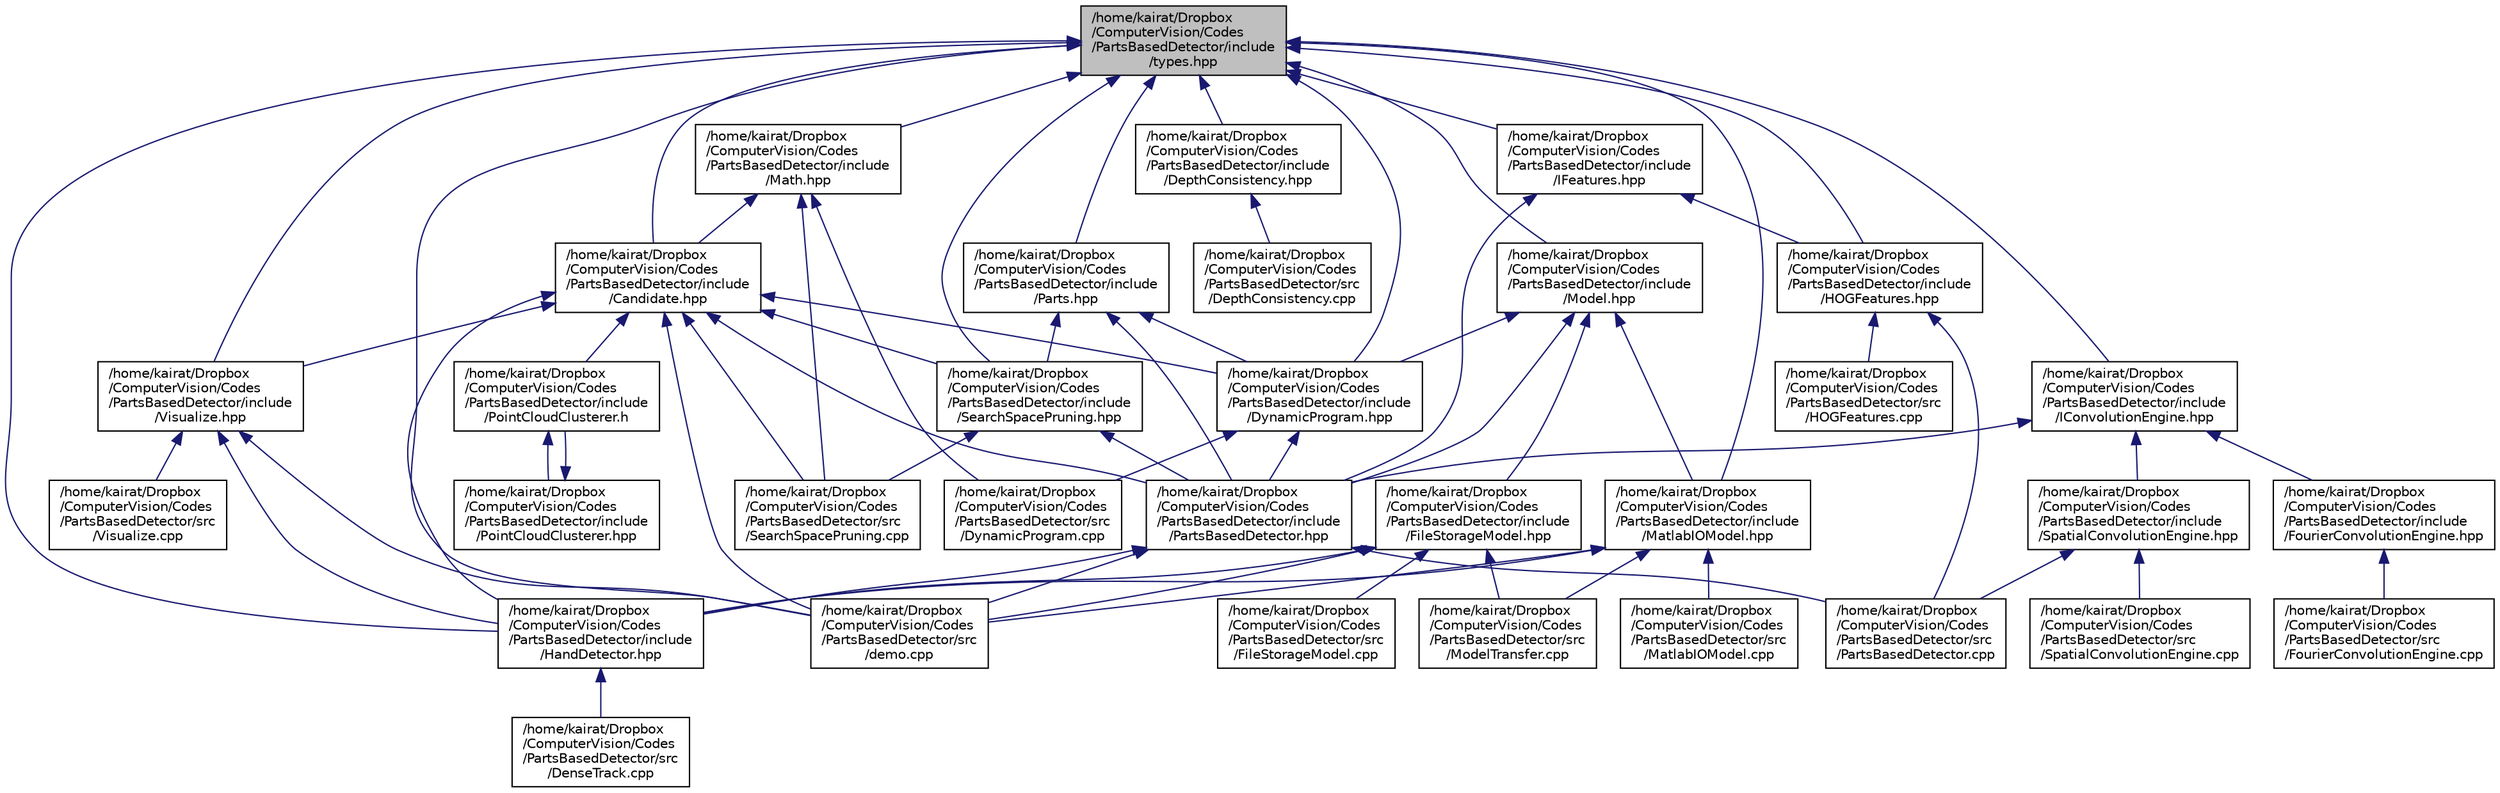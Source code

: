 digraph "/home/kairat/Dropbox/ComputerVision/Codes/PartsBasedDetector/include/types.hpp"
{
  edge [fontname="Helvetica",fontsize="10",labelfontname="Helvetica",labelfontsize="10"];
  node [fontname="Helvetica",fontsize="10",shape=record];
  Node1 [label="/home/kairat/Dropbox\l/ComputerVision/Codes\l/PartsBasedDetector/include\l/types.hpp",height=0.2,width=0.4,color="black", fillcolor="grey75", style="filled", fontcolor="black"];
  Node1 -> Node2 [dir="back",color="midnightblue",fontsize="10",style="solid",fontname="Helvetica"];
  Node2 [label="/home/kairat/Dropbox\l/ComputerVision/Codes\l/PartsBasedDetector/src\l/demo.cpp",height=0.2,width=0.4,color="black", fillcolor="white", style="filled",URL="$demo_8cpp.html"];
  Node1 -> Node3 [dir="back",color="midnightblue",fontsize="10",style="solid",fontname="Helvetica"];
  Node3 [label="/home/kairat/Dropbox\l/ComputerVision/Codes\l/PartsBasedDetector/include\l/Candidate.hpp",height=0.2,width=0.4,color="black", fillcolor="white", style="filled",URL="$Candidate_8hpp.html"];
  Node3 -> Node2 [dir="back",color="midnightblue",fontsize="10",style="solid",fontname="Helvetica"];
  Node3 -> Node4 [dir="back",color="midnightblue",fontsize="10",style="solid",fontname="Helvetica"];
  Node4 [label="/home/kairat/Dropbox\l/ComputerVision/Codes\l/PartsBasedDetector/src\l/SearchSpacePruning.cpp",height=0.2,width=0.4,color="black", fillcolor="white", style="filled",URL="$SearchSpacePruning_8cpp.html"];
  Node3 -> Node5 [dir="back",color="midnightblue",fontsize="10",style="solid",fontname="Helvetica"];
  Node5 [label="/home/kairat/Dropbox\l/ComputerVision/Codes\l/PartsBasedDetector/include\l/DynamicProgram.hpp",height=0.2,width=0.4,color="black", fillcolor="white", style="filled",URL="$DynamicProgram_8hpp.html"];
  Node5 -> Node6 [dir="back",color="midnightblue",fontsize="10",style="solid",fontname="Helvetica"];
  Node6 [label="/home/kairat/Dropbox\l/ComputerVision/Codes\l/PartsBasedDetector/src\l/DynamicProgram.cpp",height=0.2,width=0.4,color="black", fillcolor="white", style="filled",URL="$DynamicProgram_8cpp.html"];
  Node5 -> Node7 [dir="back",color="midnightblue",fontsize="10",style="solid",fontname="Helvetica"];
  Node7 [label="/home/kairat/Dropbox\l/ComputerVision/Codes\l/PartsBasedDetector/include\l/PartsBasedDetector.hpp",height=0.2,width=0.4,color="black", fillcolor="white", style="filled",URL="$PartsBasedDetector_8hpp.html"];
  Node7 -> Node2 [dir="back",color="midnightblue",fontsize="10",style="solid",fontname="Helvetica"];
  Node7 -> Node8 [dir="back",color="midnightblue",fontsize="10",style="solid",fontname="Helvetica"];
  Node8 [label="/home/kairat/Dropbox\l/ComputerVision/Codes\l/PartsBasedDetector/src\l/PartsBasedDetector.cpp",height=0.2,width=0.4,color="black", fillcolor="white", style="filled",URL="$PartsBasedDetector_8cpp.html"];
  Node7 -> Node9 [dir="back",color="midnightblue",fontsize="10",style="solid",fontname="Helvetica"];
  Node9 [label="/home/kairat/Dropbox\l/ComputerVision/Codes\l/PartsBasedDetector/include\l/HandDetector.hpp",height=0.2,width=0.4,color="black", fillcolor="white", style="filled",URL="$HandDetector_8hpp.html"];
  Node9 -> Node10 [dir="back",color="midnightblue",fontsize="10",style="solid",fontname="Helvetica"];
  Node10 [label="/home/kairat/Dropbox\l/ComputerVision/Codes\l/PartsBasedDetector/src\l/DenseTrack.cpp",height=0.2,width=0.4,color="black", fillcolor="white", style="filled",URL="$DenseTrack_8cpp.html"];
  Node3 -> Node7 [dir="back",color="midnightblue",fontsize="10",style="solid",fontname="Helvetica"];
  Node3 -> Node11 [dir="back",color="midnightblue",fontsize="10",style="solid",fontname="Helvetica"];
  Node11 [label="/home/kairat/Dropbox\l/ComputerVision/Codes\l/PartsBasedDetector/include\l/SearchSpacePruning.hpp",height=0.2,width=0.4,color="black", fillcolor="white", style="filled",URL="$SearchSpacePruning_8hpp.html"];
  Node11 -> Node4 [dir="back",color="midnightblue",fontsize="10",style="solid",fontname="Helvetica"];
  Node11 -> Node7 [dir="back",color="midnightblue",fontsize="10",style="solid",fontname="Helvetica"];
  Node3 -> Node9 [dir="back",color="midnightblue",fontsize="10",style="solid",fontname="Helvetica"];
  Node3 -> Node12 [dir="back",color="midnightblue",fontsize="10",style="solid",fontname="Helvetica"];
  Node12 [label="/home/kairat/Dropbox\l/ComputerVision/Codes\l/PartsBasedDetector/include\l/Visualize.hpp",height=0.2,width=0.4,color="black", fillcolor="white", style="filled",URL="$Visualize_8hpp.html"];
  Node12 -> Node2 [dir="back",color="midnightblue",fontsize="10",style="solid",fontname="Helvetica"];
  Node12 -> Node13 [dir="back",color="midnightblue",fontsize="10",style="solid",fontname="Helvetica"];
  Node13 [label="/home/kairat/Dropbox\l/ComputerVision/Codes\l/PartsBasedDetector/src\l/Visualize.cpp",height=0.2,width=0.4,color="black", fillcolor="white", style="filled",URL="$Visualize_8cpp.html"];
  Node12 -> Node9 [dir="back",color="midnightblue",fontsize="10",style="solid",fontname="Helvetica"];
  Node3 -> Node14 [dir="back",color="midnightblue",fontsize="10",style="solid",fontname="Helvetica"];
  Node14 [label="/home/kairat/Dropbox\l/ComputerVision/Codes\l/PartsBasedDetector/include\l/PointCloudClusterer.h",height=0.2,width=0.4,color="black", fillcolor="white", style="filled",URL="$PointCloudClusterer_8h.html"];
  Node14 -> Node15 [dir="back",color="midnightblue",fontsize="10",style="solid",fontname="Helvetica"];
  Node15 [label="/home/kairat/Dropbox\l/ComputerVision/Codes\l/PartsBasedDetector/include\l/PointCloudClusterer.hpp",height=0.2,width=0.4,color="black", fillcolor="white", style="filled",URL="$PointCloudClusterer_8hpp.html"];
  Node15 -> Node14 [dir="back",color="midnightblue",fontsize="10",style="solid",fontname="Helvetica"];
  Node1 -> Node16 [dir="back",color="midnightblue",fontsize="10",style="solid",fontname="Helvetica"];
  Node16 [label="/home/kairat/Dropbox\l/ComputerVision/Codes\l/PartsBasedDetector/include\l/Math.hpp",height=0.2,width=0.4,color="black", fillcolor="white", style="filled",URL="$Math_8hpp.html"];
  Node16 -> Node6 [dir="back",color="midnightblue",fontsize="10",style="solid",fontname="Helvetica"];
  Node16 -> Node4 [dir="back",color="midnightblue",fontsize="10",style="solid",fontname="Helvetica"];
  Node16 -> Node3 [dir="back",color="midnightblue",fontsize="10",style="solid",fontname="Helvetica"];
  Node1 -> Node17 [dir="back",color="midnightblue",fontsize="10",style="solid",fontname="Helvetica"];
  Node17 [label="/home/kairat/Dropbox\l/ComputerVision/Codes\l/PartsBasedDetector/include\l/DepthConsistency.hpp",height=0.2,width=0.4,color="black", fillcolor="white", style="filled",URL="$DepthConsistency_8hpp.html"];
  Node17 -> Node18 [dir="back",color="midnightblue",fontsize="10",style="solid",fontname="Helvetica"];
  Node18 [label="/home/kairat/Dropbox\l/ComputerVision/Codes\l/PartsBasedDetector/src\l/DepthConsistency.cpp",height=0.2,width=0.4,color="black", fillcolor="white", style="filled",URL="$DepthConsistency_8cpp.html"];
  Node1 -> Node19 [dir="back",color="midnightblue",fontsize="10",style="solid",fontname="Helvetica"];
  Node19 [label="/home/kairat/Dropbox\l/ComputerVision/Codes\l/PartsBasedDetector/include\l/Model.hpp",height=0.2,width=0.4,color="black", fillcolor="white", style="filled",URL="$Model_8hpp.html"];
  Node19 -> Node5 [dir="back",color="midnightblue",fontsize="10",style="solid",fontname="Helvetica"];
  Node19 -> Node20 [dir="back",color="midnightblue",fontsize="10",style="solid",fontname="Helvetica"];
  Node20 [label="/home/kairat/Dropbox\l/ComputerVision/Codes\l/PartsBasedDetector/include\l/FileStorageModel.hpp",height=0.2,width=0.4,color="black", fillcolor="white", style="filled",URL="$FileStorageModel_8hpp.html"];
  Node20 -> Node2 [dir="back",color="midnightblue",fontsize="10",style="solid",fontname="Helvetica"];
  Node20 -> Node21 [dir="back",color="midnightblue",fontsize="10",style="solid",fontname="Helvetica"];
  Node21 [label="/home/kairat/Dropbox\l/ComputerVision/Codes\l/PartsBasedDetector/src\l/FileStorageModel.cpp",height=0.2,width=0.4,color="black", fillcolor="white", style="filled",URL="$FileStorageModel_8cpp.html"];
  Node20 -> Node22 [dir="back",color="midnightblue",fontsize="10",style="solid",fontname="Helvetica"];
  Node22 [label="/home/kairat/Dropbox\l/ComputerVision/Codes\l/PartsBasedDetector/src\l/ModelTransfer.cpp",height=0.2,width=0.4,color="black", fillcolor="white", style="filled",URL="$ModelTransfer_8cpp.html"];
  Node20 -> Node9 [dir="back",color="midnightblue",fontsize="10",style="solid",fontname="Helvetica"];
  Node19 -> Node7 [dir="back",color="midnightblue",fontsize="10",style="solid",fontname="Helvetica"];
  Node19 -> Node23 [dir="back",color="midnightblue",fontsize="10",style="solid",fontname="Helvetica"];
  Node23 [label="/home/kairat/Dropbox\l/ComputerVision/Codes\l/PartsBasedDetector/include\l/MatlabIOModel.hpp",height=0.2,width=0.4,color="black", fillcolor="white", style="filled",URL="$MatlabIOModel_8hpp.html"];
  Node23 -> Node2 [dir="back",color="midnightblue",fontsize="10",style="solid",fontname="Helvetica"];
  Node23 -> Node24 [dir="back",color="midnightblue",fontsize="10",style="solid",fontname="Helvetica"];
  Node24 [label="/home/kairat/Dropbox\l/ComputerVision/Codes\l/PartsBasedDetector/src\l/MatlabIOModel.cpp",height=0.2,width=0.4,color="black", fillcolor="white", style="filled",URL="$MatlabIOModel_8cpp.html"];
  Node23 -> Node22 [dir="back",color="midnightblue",fontsize="10",style="solid",fontname="Helvetica"];
  Node23 -> Node9 [dir="back",color="midnightblue",fontsize="10",style="solid",fontname="Helvetica"];
  Node1 -> Node25 [dir="back",color="midnightblue",fontsize="10",style="solid",fontname="Helvetica"];
  Node25 [label="/home/kairat/Dropbox\l/ComputerVision/Codes\l/PartsBasedDetector/include\l/Parts.hpp",height=0.2,width=0.4,color="black", fillcolor="white", style="filled",URL="$Parts_8hpp.html"];
  Node25 -> Node5 [dir="back",color="midnightblue",fontsize="10",style="solid",fontname="Helvetica"];
  Node25 -> Node7 [dir="back",color="midnightblue",fontsize="10",style="solid",fontname="Helvetica"];
  Node25 -> Node11 [dir="back",color="midnightblue",fontsize="10",style="solid",fontname="Helvetica"];
  Node1 -> Node5 [dir="back",color="midnightblue",fontsize="10",style="solid",fontname="Helvetica"];
  Node1 -> Node26 [dir="back",color="midnightblue",fontsize="10",style="solid",fontname="Helvetica"];
  Node26 [label="/home/kairat/Dropbox\l/ComputerVision/Codes\l/PartsBasedDetector/include\l/IConvolutionEngine.hpp",height=0.2,width=0.4,color="black", fillcolor="white", style="filled",URL="$IConvolutionEngine_8hpp.html"];
  Node26 -> Node27 [dir="back",color="midnightblue",fontsize="10",style="solid",fontname="Helvetica"];
  Node27 [label="/home/kairat/Dropbox\l/ComputerVision/Codes\l/PartsBasedDetector/include\l/FourierConvolutionEngine.hpp",height=0.2,width=0.4,color="black", fillcolor="white", style="filled",URL="$FourierConvolutionEngine_8hpp.html"];
  Node27 -> Node28 [dir="back",color="midnightblue",fontsize="10",style="solid",fontname="Helvetica"];
  Node28 [label="/home/kairat/Dropbox\l/ComputerVision/Codes\l/PartsBasedDetector/src\l/FourierConvolutionEngine.cpp",height=0.2,width=0.4,color="black", fillcolor="white", style="filled",URL="$FourierConvolutionEngine_8cpp.html"];
  Node26 -> Node7 [dir="back",color="midnightblue",fontsize="10",style="solid",fontname="Helvetica"];
  Node26 -> Node29 [dir="back",color="midnightblue",fontsize="10",style="solid",fontname="Helvetica"];
  Node29 [label="/home/kairat/Dropbox\l/ComputerVision/Codes\l/PartsBasedDetector/include\l/SpatialConvolutionEngine.hpp",height=0.2,width=0.4,color="black", fillcolor="white", style="filled",URL="$SpatialConvolutionEngine_8hpp.html"];
  Node29 -> Node8 [dir="back",color="midnightblue",fontsize="10",style="solid",fontname="Helvetica"];
  Node29 -> Node30 [dir="back",color="midnightblue",fontsize="10",style="solid",fontname="Helvetica"];
  Node30 [label="/home/kairat/Dropbox\l/ComputerVision/Codes\l/PartsBasedDetector/src\l/SpatialConvolutionEngine.cpp",height=0.2,width=0.4,color="black", fillcolor="white", style="filled",URL="$SpatialConvolutionEngine_8cpp.html"];
  Node1 -> Node31 [dir="back",color="midnightblue",fontsize="10",style="solid",fontname="Helvetica"];
  Node31 [label="/home/kairat/Dropbox\l/ComputerVision/Codes\l/PartsBasedDetector/include\l/IFeatures.hpp",height=0.2,width=0.4,color="black", fillcolor="white", style="filled",URL="$IFeatures_8hpp.html"];
  Node31 -> Node7 [dir="back",color="midnightblue",fontsize="10",style="solid",fontname="Helvetica"];
  Node31 -> Node32 [dir="back",color="midnightblue",fontsize="10",style="solid",fontname="Helvetica"];
  Node32 [label="/home/kairat/Dropbox\l/ComputerVision/Codes\l/PartsBasedDetector/include\l/HOGFeatures.hpp",height=0.2,width=0.4,color="black", fillcolor="white", style="filled",URL="$HOGFeatures_8hpp.html"];
  Node32 -> Node33 [dir="back",color="midnightblue",fontsize="10",style="solid",fontname="Helvetica"];
  Node33 [label="/home/kairat/Dropbox\l/ComputerVision/Codes\l/PartsBasedDetector/src\l/HOGFeatures.cpp",height=0.2,width=0.4,color="black", fillcolor="white", style="filled",URL="$HOGFeatures_8cpp.html"];
  Node32 -> Node8 [dir="back",color="midnightblue",fontsize="10",style="solid",fontname="Helvetica"];
  Node1 -> Node11 [dir="back",color="midnightblue",fontsize="10",style="solid",fontname="Helvetica"];
  Node1 -> Node23 [dir="back",color="midnightblue",fontsize="10",style="solid",fontname="Helvetica"];
  Node1 -> Node12 [dir="back",color="midnightblue",fontsize="10",style="solid",fontname="Helvetica"];
  Node1 -> Node9 [dir="back",color="midnightblue",fontsize="10",style="solid",fontname="Helvetica"];
  Node1 -> Node32 [dir="back",color="midnightblue",fontsize="10",style="solid",fontname="Helvetica"];
}
